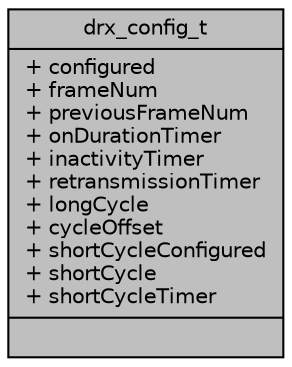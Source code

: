 digraph "drx_config_t"
{
 // LATEX_PDF_SIZE
  edge [fontname="Helvetica",fontsize="10",labelfontname="Helvetica",labelfontsize="10"];
  node [fontname="Helvetica",fontsize="10",shape=record];
  Node1 [label="{drx_config_t\n|+ configured\l+ frameNum\l+ previousFrameNum\l+ onDurationTimer\l+ inactivityTimer\l+ retransmissionTimer\l+ longCycle\l+ cycleOffset\l+ shortCycleConfigured\l+ shortCycle\l+ shortCycleTimer\l|}",height=0.2,width=0.4,color="black", fillcolor="grey75", style="filled", fontcolor="black",tooltip=" "];
}
